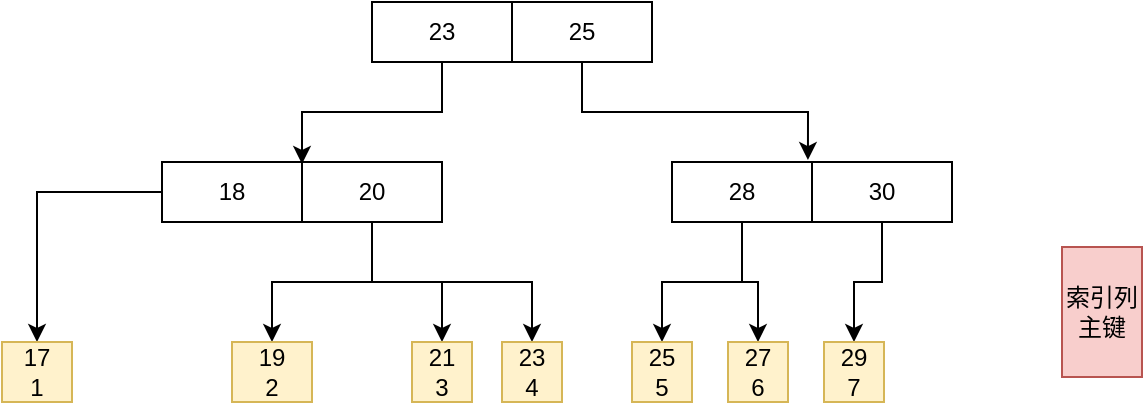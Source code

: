 <mxfile pages="1" version="11.2.4" type="github"><diagram id="psDOjXqYlGyC0BN5tRKm" name="Page-1"><mxGraphModel dx="898" dy="593" grid="1" gridSize="10" guides="1" tooltips="1" connect="1" arrows="1" fold="1" page="1" pageScale="1" pageWidth="827" pageHeight="1169" math="0" shadow="0"><root><mxCell id="0"/><mxCell id="1" parent="0"/><mxCell id="AoeMT02H-nl_ptsGjZu9-14" style="edgeStyle=orthogonalEdgeStyle;rounded=0;orthogonalLoop=1;jettySize=auto;html=1;exitX=0.5;exitY=1;exitDx=0;exitDy=0;entryX=0;entryY=0.033;entryDx=0;entryDy=0;entryPerimeter=0;" edge="1" parent="1" source="AoeMT02H-nl_ptsGjZu9-1" target="AoeMT02H-nl_ptsGjZu9-4"><mxGeometry relative="1" as="geometry"/></mxCell><mxCell id="AoeMT02H-nl_ptsGjZu9-1" value="23" style="rounded=0;whiteSpace=wrap;html=1;" vertex="1" parent="1"><mxGeometry x="235" y="120" width="70" height="30" as="geometry"/></mxCell><mxCell id="AoeMT02H-nl_ptsGjZu9-15" style="edgeStyle=orthogonalEdgeStyle;rounded=0;orthogonalLoop=1;jettySize=auto;html=1;exitX=0.5;exitY=1;exitDx=0;exitDy=0;entryX=0.971;entryY=-0.033;entryDx=0;entryDy=0;entryPerimeter=0;" edge="1" parent="1" source="AoeMT02H-nl_ptsGjZu9-2" target="AoeMT02H-nl_ptsGjZu9-5"><mxGeometry relative="1" as="geometry"/></mxCell><mxCell id="AoeMT02H-nl_ptsGjZu9-2" value="25" style="rounded=0;whiteSpace=wrap;html=1;" vertex="1" parent="1"><mxGeometry x="305" y="120" width="70" height="30" as="geometry"/></mxCell><mxCell id="AoeMT02H-nl_ptsGjZu9-16" style="edgeStyle=orthogonalEdgeStyle;rounded=0;orthogonalLoop=1;jettySize=auto;html=1;exitX=0;exitY=0.5;exitDx=0;exitDy=0;entryX=0.5;entryY=0;entryDx=0;entryDy=0;" edge="1" parent="1" source="AoeMT02H-nl_ptsGjZu9-3" target="AoeMT02H-nl_ptsGjZu9-7"><mxGeometry relative="1" as="geometry"/></mxCell><mxCell id="AoeMT02H-nl_ptsGjZu9-3" value="18" style="rounded=0;whiteSpace=wrap;html=1;" vertex="1" parent="1"><mxGeometry x="130" y="200" width="70" height="30" as="geometry"/></mxCell><mxCell id="AoeMT02H-nl_ptsGjZu9-20" style="edgeStyle=orthogonalEdgeStyle;rounded=0;orthogonalLoop=1;jettySize=auto;html=1;exitX=0.5;exitY=1;exitDx=0;exitDy=0;entryX=0.5;entryY=0;entryDx=0;entryDy=0;" edge="1" parent="1" source="AoeMT02H-nl_ptsGjZu9-4" target="AoeMT02H-nl_ptsGjZu9-9"><mxGeometry relative="1" as="geometry"/></mxCell><mxCell id="AoeMT02H-nl_ptsGjZu9-22" style="edgeStyle=orthogonalEdgeStyle;rounded=0;orthogonalLoop=1;jettySize=auto;html=1;exitX=0.5;exitY=1;exitDx=0;exitDy=0;" edge="1" parent="1" source="AoeMT02H-nl_ptsGjZu9-4" target="AoeMT02H-nl_ptsGjZu9-10"><mxGeometry relative="1" as="geometry"/></mxCell><mxCell id="AoeMT02H-nl_ptsGjZu9-27" style="edgeStyle=orthogonalEdgeStyle;rounded=0;orthogonalLoop=1;jettySize=auto;html=1;exitX=0.5;exitY=1;exitDx=0;exitDy=0;entryX=0.5;entryY=0;entryDx=0;entryDy=0;" edge="1" parent="1" source="AoeMT02H-nl_ptsGjZu9-4" target="AoeMT02H-nl_ptsGjZu9-8"><mxGeometry relative="1" as="geometry"/></mxCell><mxCell id="AoeMT02H-nl_ptsGjZu9-4" value="20" style="rounded=0;whiteSpace=wrap;html=1;" vertex="1" parent="1"><mxGeometry x="200" y="200" width="70" height="30" as="geometry"/></mxCell><mxCell id="AoeMT02H-nl_ptsGjZu9-23" style="edgeStyle=orthogonalEdgeStyle;rounded=0;orthogonalLoop=1;jettySize=auto;html=1;exitX=0.5;exitY=1;exitDx=0;exitDy=0;entryX=0.5;entryY=0;entryDx=0;entryDy=0;" edge="1" parent="1" source="AoeMT02H-nl_ptsGjZu9-5" target="AoeMT02H-nl_ptsGjZu9-11"><mxGeometry relative="1" as="geometry"/></mxCell><mxCell id="AoeMT02H-nl_ptsGjZu9-24" style="edgeStyle=orthogonalEdgeStyle;rounded=0;orthogonalLoop=1;jettySize=auto;html=1;exitX=0.5;exitY=1;exitDx=0;exitDy=0;entryX=0.5;entryY=0;entryDx=0;entryDy=0;" edge="1" parent="1" source="AoeMT02H-nl_ptsGjZu9-5" target="AoeMT02H-nl_ptsGjZu9-12"><mxGeometry relative="1" as="geometry"/></mxCell><mxCell id="AoeMT02H-nl_ptsGjZu9-5" value="28" style="rounded=0;whiteSpace=wrap;html=1;" vertex="1" parent="1"><mxGeometry x="385" y="200" width="70" height="30" as="geometry"/></mxCell><mxCell id="AoeMT02H-nl_ptsGjZu9-25" style="edgeStyle=orthogonalEdgeStyle;rounded=0;orthogonalLoop=1;jettySize=auto;html=1;exitX=0.5;exitY=1;exitDx=0;exitDy=0;entryX=0.5;entryY=0;entryDx=0;entryDy=0;" edge="1" parent="1" source="AoeMT02H-nl_ptsGjZu9-6" target="AoeMT02H-nl_ptsGjZu9-13"><mxGeometry relative="1" as="geometry"/></mxCell><mxCell id="AoeMT02H-nl_ptsGjZu9-6" value="30" style="rounded=0;whiteSpace=wrap;html=1;" vertex="1" parent="1"><mxGeometry x="455" y="200" width="70" height="30" as="geometry"/></mxCell><mxCell id="AoeMT02H-nl_ptsGjZu9-7" value="17&lt;br&gt;1" style="rounded=0;whiteSpace=wrap;html=1;fillColor=#fff2cc;strokeColor=#d6b656;" vertex="1" parent="1"><mxGeometry x="50" y="290" width="35" height="30" as="geometry"/></mxCell><mxCell id="AoeMT02H-nl_ptsGjZu9-8" value="19&lt;br&gt;2" style="rounded=0;whiteSpace=wrap;html=1;fillColor=#fff2cc;strokeColor=#d6b656;" vertex="1" parent="1"><mxGeometry x="165" y="290" width="40" height="30" as="geometry"/></mxCell><mxCell id="AoeMT02H-nl_ptsGjZu9-9" value="21&lt;br&gt;3" style="rounded=0;whiteSpace=wrap;html=1;fillColor=#fff2cc;strokeColor=#d6b656;" vertex="1" parent="1"><mxGeometry x="255" y="290" width="30" height="30" as="geometry"/></mxCell><mxCell id="AoeMT02H-nl_ptsGjZu9-10" value="23&lt;br&gt;4" style="rounded=0;whiteSpace=wrap;html=1;fillColor=#fff2cc;strokeColor=#d6b656;" vertex="1" parent="1"><mxGeometry x="300" y="290" width="30" height="30" as="geometry"/></mxCell><mxCell id="AoeMT02H-nl_ptsGjZu9-11" value="25&lt;br&gt;5" style="rounded=0;whiteSpace=wrap;html=1;fillColor=#fff2cc;strokeColor=#d6b656;" vertex="1" parent="1"><mxGeometry x="365" y="290" width="30" height="30" as="geometry"/></mxCell><mxCell id="AoeMT02H-nl_ptsGjZu9-12" value="27&lt;br&gt;6" style="rounded=0;whiteSpace=wrap;html=1;fillColor=#fff2cc;strokeColor=#d6b656;" vertex="1" parent="1"><mxGeometry x="413" y="290" width="30" height="30" as="geometry"/></mxCell><mxCell id="AoeMT02H-nl_ptsGjZu9-13" value="29&lt;br&gt;7" style="rounded=0;whiteSpace=wrap;html=1;fillColor=#fff2cc;strokeColor=#d6b656;" vertex="1" parent="1"><mxGeometry x="461" y="290" width="30" height="30" as="geometry"/></mxCell><mxCell id="AoeMT02H-nl_ptsGjZu9-35" value="索引列&lt;br&gt;主键" style="rounded=0;whiteSpace=wrap;html=1;fillColor=#f8cecc;strokeColor=#b85450;" vertex="1" parent="1"><mxGeometry x="580" y="242.5" width="40" height="65" as="geometry"/></mxCell></root></mxGraphModel></diagram></mxfile>